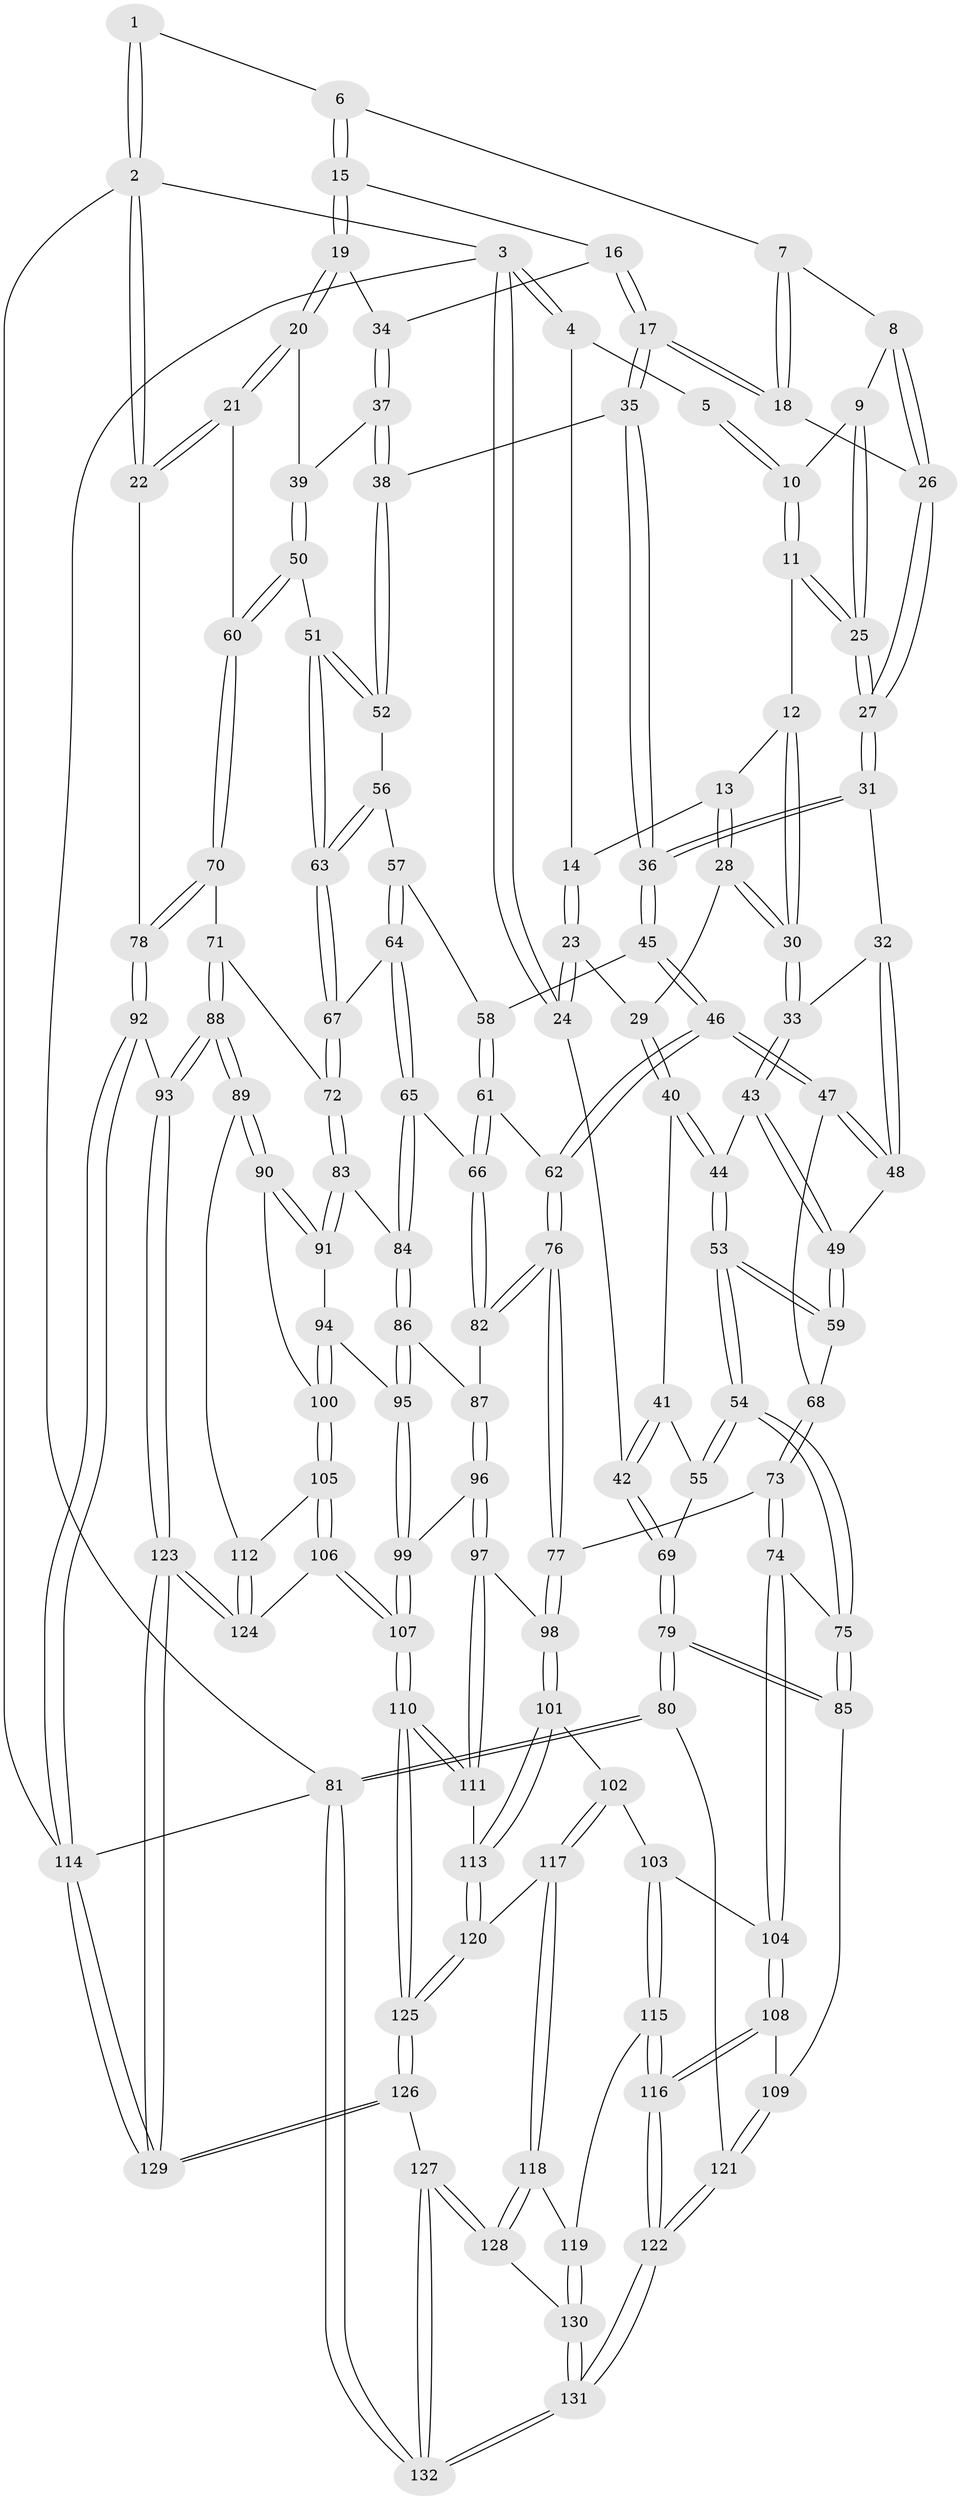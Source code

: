 // coarse degree distribution, {3: 0.11956521739130435, 6: 0.10869565217391304, 4: 0.43478260869565216, 5: 0.33695652173913043}
// Generated by graph-tools (version 1.1) at 2025/52/02/27/25 19:52:43]
// undirected, 132 vertices, 327 edges
graph export_dot {
graph [start="1"]
  node [color=gray90,style=filled];
  1 [pos="+0.7108396223597446+0"];
  2 [pos="+1+0"];
  3 [pos="+0+0"];
  4 [pos="+0.1573573378274451+0"];
  5 [pos="+0.4071541645035054+0"];
  6 [pos="+0.7109273449371294+0"];
  7 [pos="+0.637023605183977+0"];
  8 [pos="+0.541978159141291+0.06343797802176973"];
  9 [pos="+0.5262716352165986+0.06130550485187996"];
  10 [pos="+0.43616359239989705+0"];
  11 [pos="+0.39559605148081883+0.07863154691852203"];
  12 [pos="+0.3474367365971537+0.0901752117757988"];
  13 [pos="+0.23215215018649782+0.0243627623006586"];
  14 [pos="+0.21965130389241694+0"];
  15 [pos="+0.7615950843009626+0.022818456986641845"];
  16 [pos="+0.6941993312222626+0.13752006897459057"];
  17 [pos="+0.6360749968045484+0.15858487396455506"];
  18 [pos="+0.6246823523683863+0.1498943899627163"];
  19 [pos="+0.8931661853193789+0.12940920043786916"];
  20 [pos="+1+0.18378608412212297"];
  21 [pos="+1+0.18482466858397725"];
  22 [pos="+1+0.14925524528598474"];
  23 [pos="+0.10555625830266308+0.15334790037289212"];
  24 [pos="+0+0.09386326172602995"];
  25 [pos="+0.45370544165651583+0.18462353243948734"];
  26 [pos="+0.5961455327408685+0.14109188842564815"];
  27 [pos="+0.45605074477342267+0.20089274341306604"];
  28 [pos="+0.23456593252856794+0.1996409477101143"];
  29 [pos="+0.19475188124354587+0.2064291669311483"];
  30 [pos="+0.2809221324284088+0.21987584118994985"];
  31 [pos="+0.4487246337102757+0.22770376066379958"];
  32 [pos="+0.4174893019781467+0.2447607880401855"];
  33 [pos="+0.3191778614226029+0.25842523330148376"];
  34 [pos="+0.753159552439724+0.1889107608718992"];
  35 [pos="+0.6306001842842708+0.2911100978516337"];
  36 [pos="+0.5881408961721657+0.3188395305029993"];
  37 [pos="+0.7450700129629337+0.2905518275821253"];
  38 [pos="+0.717028705428024+0.30078583587768726"];
  39 [pos="+0.7994009334198836+0.3000305184216298"];
  40 [pos="+0.12620388577165226+0.31294631447042426"];
  41 [pos="+0.08310797680473217+0.31773640346437043"];
  42 [pos="+0+0.15682223506686735"];
  43 [pos="+0.302972841867834+0.31719917585241775"];
  44 [pos="+0.15344811600754027+0.33872217563007906"];
  45 [pos="+0.5862210776171224+0.32767620927302327"];
  46 [pos="+0.5048087914157101+0.4341394889557195"];
  47 [pos="+0.4722905687524713+0.42001085441886604"];
  48 [pos="+0.4334070899940872+0.3618710923697971"];
  49 [pos="+0.3052396573495515+0.39402738146294647"];
  50 [pos="+0.8321062446345967+0.42708532959067513"];
  51 [pos="+0.7928841124955208+0.440820798993894"];
  52 [pos="+0.7235598401501858+0.3563841412656169"];
  53 [pos="+0.2020197693482106+0.46629015306093263"];
  54 [pos="+0.15540253786685831+0.5524336774922638"];
  55 [pos="+0.07310639902945443+0.43981604710444244"];
  56 [pos="+0.7051521902531571+0.41791402684592116"];
  57 [pos="+0.6770827965260657+0.43701431559913134"];
  58 [pos="+0.595835268784137+0.34248838451960945"];
  59 [pos="+0.30450846339879045+0.39849307726182165"];
  60 [pos="+0.8708199752670033+0.44079275785518307"];
  61 [pos="+0.6298062729354214+0.5129818764529795"];
  62 [pos="+0.5051817497775056+0.4366101263703028"];
  63 [pos="+0.7889501688589421+0.4437779139455925"];
  64 [pos="+0.668367485544243+0.5302481315772352"];
  65 [pos="+0.665964531919001+0.5335578331229955"];
  66 [pos="+0.6502151155170339+0.5312772674457628"];
  67 [pos="+0.7612990581064731+0.48614549446705757"];
  68 [pos="+0.35056805684514586+0.439271326971289"];
  69 [pos="+0+0.37510524486302066"];
  70 [pos="+0.935041567511765+0.5592766140470126"];
  71 [pos="+0.9127282844502671+0.5755164699495311"];
  72 [pos="+0.84222573569455+0.5857068111352428"];
  73 [pos="+0.388869757406047+0.609219442182823"];
  74 [pos="+0.21458277994984157+0.6191930818661047"];
  75 [pos="+0.15454361766210092+0.5624228223875855"];
  76 [pos="+0.4495257349627344+0.5981573402819249"];
  77 [pos="+0.3975634697229646+0.6123794161156982"];
  78 [pos="+1+0.5651265454587229"];
  79 [pos="+0+0.6534711067674112"];
  80 [pos="+0+0.8303002335898768"];
  81 [pos="+0+1"];
  82 [pos="+0.4902540779652743+0.6123116316436221"];
  83 [pos="+0.7762347570233263+0.6193838063923168"];
  84 [pos="+0.6888883214163014+0.5839720502208077"];
  85 [pos="+0+0.6357739410115093"];
  86 [pos="+0.6610326335119246+0.6389878941077787"];
  87 [pos="+0.49821236554196624+0.6209111768512416"];
  88 [pos="+0.8776306804882499+0.767585782631069"];
  89 [pos="+0.8770926340793618+0.7675905098299652"];
  90 [pos="+0.8093252166800187+0.7423268843847125"];
  91 [pos="+0.7757759265638065+0.6627448979584625"];
  92 [pos="+1+0.7844589036345565"];
  93 [pos="+0.9425516538766668+0.810270381571617"];
  94 [pos="+0.7086366731998189+0.7038741632183632"];
  95 [pos="+0.6497203794381124+0.700500264812032"];
  96 [pos="+0.5091779940509863+0.6377779152188514"];
  97 [pos="+0.5137432919721319+0.7690799177342482"];
  98 [pos="+0.4021713073592242+0.7327170052341218"];
  99 [pos="+0.6257289345087023+0.731437619666535"];
  100 [pos="+0.7582581007231979+0.7646650006834292"];
  101 [pos="+0.38687159227405665+0.7719764483937653"];
  102 [pos="+0.3833345700358979+0.776632218789401"];
  103 [pos="+0.321528208065797+0.7876014439415462"];
  104 [pos="+0.2093592014273185+0.7076718469418997"];
  105 [pos="+0.7041751892322262+0.8166917851619453"];
  106 [pos="+0.6818072855546289+0.8333528123211962"];
  107 [pos="+0.6167063168726942+0.8417802978688111"];
  108 [pos="+0.17842497026550055+0.7687765606647149"];
  109 [pos="+0.13461750230183947+0.7875034545451496"];
  110 [pos="+0.610102656627346+0.8483228639225324"];
  111 [pos="+0.5585049258486514+0.8227313946559857"];
  112 [pos="+0.8225709200249735+0.8257733568145073"];
  113 [pos="+0.4932092610282601+0.8264038473302254"];
  114 [pos="+1+1"];
  115 [pos="+0.2793382491765015+0.8709998282250061"];
  116 [pos="+0.24146886860136907+0.8868292373351531"];
  117 [pos="+0.39734726673934484+0.8699894597581053"];
  118 [pos="+0.3696240251269776+0.8915712060201505"];
  119 [pos="+0.3664206630315481+0.8927754810123464"];
  120 [pos="+0.4086927521429814+0.8734410147926273"];
  121 [pos="+0.0541544919380651+0.8767439304464599"];
  122 [pos="+0.1871768238207447+1"];
  123 [pos="+0.8493630732209664+1"];
  124 [pos="+0.7865140959468641+0.8913488141960711"];
  125 [pos="+0.5771939820469173+1"];
  126 [pos="+0.5843463374934402+1"];
  127 [pos="+0.5574078280195524+1"];
  128 [pos="+0.3921012083732095+0.9341941607582668"];
  129 [pos="+0.8426224068583393+1"];
  130 [pos="+0.29213528308905395+1"];
  131 [pos="+0.22866386139077047+1"];
  132 [pos="+0.23016204740964308+1"];
  1 -- 2;
  1 -- 2;
  1 -- 6;
  2 -- 3;
  2 -- 22;
  2 -- 22;
  2 -- 114;
  3 -- 4;
  3 -- 4;
  3 -- 24;
  3 -- 24;
  3 -- 81;
  4 -- 5;
  4 -- 14;
  5 -- 10;
  5 -- 10;
  6 -- 7;
  6 -- 15;
  6 -- 15;
  7 -- 8;
  7 -- 18;
  7 -- 18;
  8 -- 9;
  8 -- 26;
  8 -- 26;
  9 -- 10;
  9 -- 25;
  9 -- 25;
  10 -- 11;
  10 -- 11;
  11 -- 12;
  11 -- 25;
  11 -- 25;
  12 -- 13;
  12 -- 30;
  12 -- 30;
  13 -- 14;
  13 -- 28;
  13 -- 28;
  14 -- 23;
  14 -- 23;
  15 -- 16;
  15 -- 19;
  15 -- 19;
  16 -- 17;
  16 -- 17;
  16 -- 34;
  17 -- 18;
  17 -- 18;
  17 -- 35;
  17 -- 35;
  18 -- 26;
  19 -- 20;
  19 -- 20;
  19 -- 34;
  20 -- 21;
  20 -- 21;
  20 -- 39;
  21 -- 22;
  21 -- 22;
  21 -- 60;
  22 -- 78;
  23 -- 24;
  23 -- 24;
  23 -- 29;
  24 -- 42;
  25 -- 27;
  25 -- 27;
  26 -- 27;
  26 -- 27;
  27 -- 31;
  27 -- 31;
  28 -- 29;
  28 -- 30;
  28 -- 30;
  29 -- 40;
  29 -- 40;
  30 -- 33;
  30 -- 33;
  31 -- 32;
  31 -- 36;
  31 -- 36;
  32 -- 33;
  32 -- 48;
  32 -- 48;
  33 -- 43;
  33 -- 43;
  34 -- 37;
  34 -- 37;
  35 -- 36;
  35 -- 36;
  35 -- 38;
  36 -- 45;
  36 -- 45;
  37 -- 38;
  37 -- 38;
  37 -- 39;
  38 -- 52;
  38 -- 52;
  39 -- 50;
  39 -- 50;
  40 -- 41;
  40 -- 44;
  40 -- 44;
  41 -- 42;
  41 -- 42;
  41 -- 55;
  42 -- 69;
  42 -- 69;
  43 -- 44;
  43 -- 49;
  43 -- 49;
  44 -- 53;
  44 -- 53;
  45 -- 46;
  45 -- 46;
  45 -- 58;
  46 -- 47;
  46 -- 47;
  46 -- 62;
  46 -- 62;
  47 -- 48;
  47 -- 48;
  47 -- 68;
  48 -- 49;
  49 -- 59;
  49 -- 59;
  50 -- 51;
  50 -- 60;
  50 -- 60;
  51 -- 52;
  51 -- 52;
  51 -- 63;
  51 -- 63;
  52 -- 56;
  53 -- 54;
  53 -- 54;
  53 -- 59;
  53 -- 59;
  54 -- 55;
  54 -- 55;
  54 -- 75;
  54 -- 75;
  55 -- 69;
  56 -- 57;
  56 -- 63;
  56 -- 63;
  57 -- 58;
  57 -- 64;
  57 -- 64;
  58 -- 61;
  58 -- 61;
  59 -- 68;
  60 -- 70;
  60 -- 70;
  61 -- 62;
  61 -- 66;
  61 -- 66;
  62 -- 76;
  62 -- 76;
  63 -- 67;
  63 -- 67;
  64 -- 65;
  64 -- 65;
  64 -- 67;
  65 -- 66;
  65 -- 84;
  65 -- 84;
  66 -- 82;
  66 -- 82;
  67 -- 72;
  67 -- 72;
  68 -- 73;
  68 -- 73;
  69 -- 79;
  69 -- 79;
  70 -- 71;
  70 -- 78;
  70 -- 78;
  71 -- 72;
  71 -- 88;
  71 -- 88;
  72 -- 83;
  72 -- 83;
  73 -- 74;
  73 -- 74;
  73 -- 77;
  74 -- 75;
  74 -- 104;
  74 -- 104;
  75 -- 85;
  75 -- 85;
  76 -- 77;
  76 -- 77;
  76 -- 82;
  76 -- 82;
  77 -- 98;
  77 -- 98;
  78 -- 92;
  78 -- 92;
  79 -- 80;
  79 -- 80;
  79 -- 85;
  79 -- 85;
  80 -- 81;
  80 -- 81;
  80 -- 121;
  81 -- 132;
  81 -- 132;
  81 -- 114;
  82 -- 87;
  83 -- 84;
  83 -- 91;
  83 -- 91;
  84 -- 86;
  84 -- 86;
  85 -- 109;
  86 -- 87;
  86 -- 95;
  86 -- 95;
  87 -- 96;
  87 -- 96;
  88 -- 89;
  88 -- 89;
  88 -- 93;
  88 -- 93;
  89 -- 90;
  89 -- 90;
  89 -- 112;
  90 -- 91;
  90 -- 91;
  90 -- 100;
  91 -- 94;
  92 -- 93;
  92 -- 114;
  92 -- 114;
  93 -- 123;
  93 -- 123;
  94 -- 95;
  94 -- 100;
  94 -- 100;
  95 -- 99;
  95 -- 99;
  96 -- 97;
  96 -- 97;
  96 -- 99;
  97 -- 98;
  97 -- 111;
  97 -- 111;
  98 -- 101;
  98 -- 101;
  99 -- 107;
  99 -- 107;
  100 -- 105;
  100 -- 105;
  101 -- 102;
  101 -- 113;
  101 -- 113;
  102 -- 103;
  102 -- 117;
  102 -- 117;
  103 -- 104;
  103 -- 115;
  103 -- 115;
  104 -- 108;
  104 -- 108;
  105 -- 106;
  105 -- 106;
  105 -- 112;
  106 -- 107;
  106 -- 107;
  106 -- 124;
  107 -- 110;
  107 -- 110;
  108 -- 109;
  108 -- 116;
  108 -- 116;
  109 -- 121;
  109 -- 121;
  110 -- 111;
  110 -- 111;
  110 -- 125;
  110 -- 125;
  111 -- 113;
  112 -- 124;
  112 -- 124;
  113 -- 120;
  113 -- 120;
  114 -- 129;
  114 -- 129;
  115 -- 116;
  115 -- 116;
  115 -- 119;
  116 -- 122;
  116 -- 122;
  117 -- 118;
  117 -- 118;
  117 -- 120;
  118 -- 119;
  118 -- 128;
  118 -- 128;
  119 -- 130;
  119 -- 130;
  120 -- 125;
  120 -- 125;
  121 -- 122;
  121 -- 122;
  122 -- 131;
  122 -- 131;
  123 -- 124;
  123 -- 124;
  123 -- 129;
  123 -- 129;
  125 -- 126;
  125 -- 126;
  126 -- 127;
  126 -- 129;
  126 -- 129;
  127 -- 128;
  127 -- 128;
  127 -- 132;
  127 -- 132;
  128 -- 130;
  130 -- 131;
  130 -- 131;
  131 -- 132;
  131 -- 132;
}
